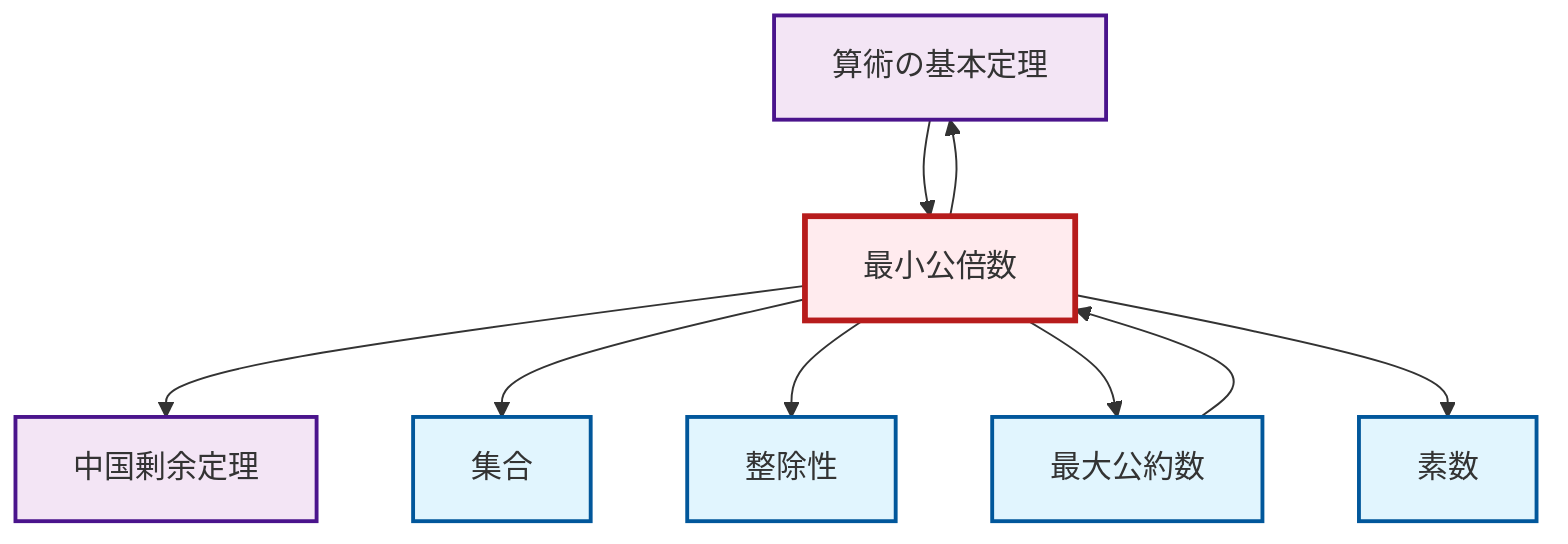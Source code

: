 graph TD
    classDef definition fill:#e1f5fe,stroke:#01579b,stroke-width:2px
    classDef theorem fill:#f3e5f5,stroke:#4a148c,stroke-width:2px
    classDef axiom fill:#fff3e0,stroke:#e65100,stroke-width:2px
    classDef example fill:#e8f5e9,stroke:#1b5e20,stroke-width:2px
    classDef current fill:#ffebee,stroke:#b71c1c,stroke-width:3px
    thm-fundamental-arithmetic["算術の基本定理"]:::theorem
    def-set["集合"]:::definition
    def-gcd["最大公約数"]:::definition
    def-divisibility["整除性"]:::definition
    def-lcm["最小公倍数"]:::definition
    def-prime["素数"]:::definition
    thm-chinese-remainder["中国剰余定理"]:::theorem
    def-lcm --> thm-chinese-remainder
    def-lcm --> def-set
    def-lcm --> def-divisibility
    thm-fundamental-arithmetic --> def-lcm
    def-lcm --> def-gcd
    def-lcm --> thm-fundamental-arithmetic
    def-gcd --> def-lcm
    def-lcm --> def-prime
    class def-lcm current